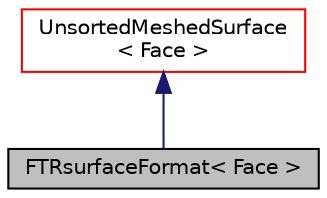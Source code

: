 digraph "FTRsurfaceFormat&lt; Face &gt;"
{
  bgcolor="transparent";
  edge [fontname="Helvetica",fontsize="10",labelfontname="Helvetica",labelfontsize="10"];
  node [fontname="Helvetica",fontsize="10",shape=record];
  Node1 [label="FTRsurfaceFormat\< Face \>",height=0.2,width=0.4,color="black", fillcolor="grey75", style="filled", fontcolor="black"];
  Node2 -> Node1 [dir="back",color="midnightblue",fontsize="10",style="solid",fontname="Helvetica"];
  Node2 [label="UnsortedMeshedSurface\l\< Face \>",height=0.2,width=0.4,color="red",URL="$a02757.html",tooltip="A surface geometry mesh, in which the surface zone information is conveyed by the &#39;zoneId&#39; associated..."];
}
